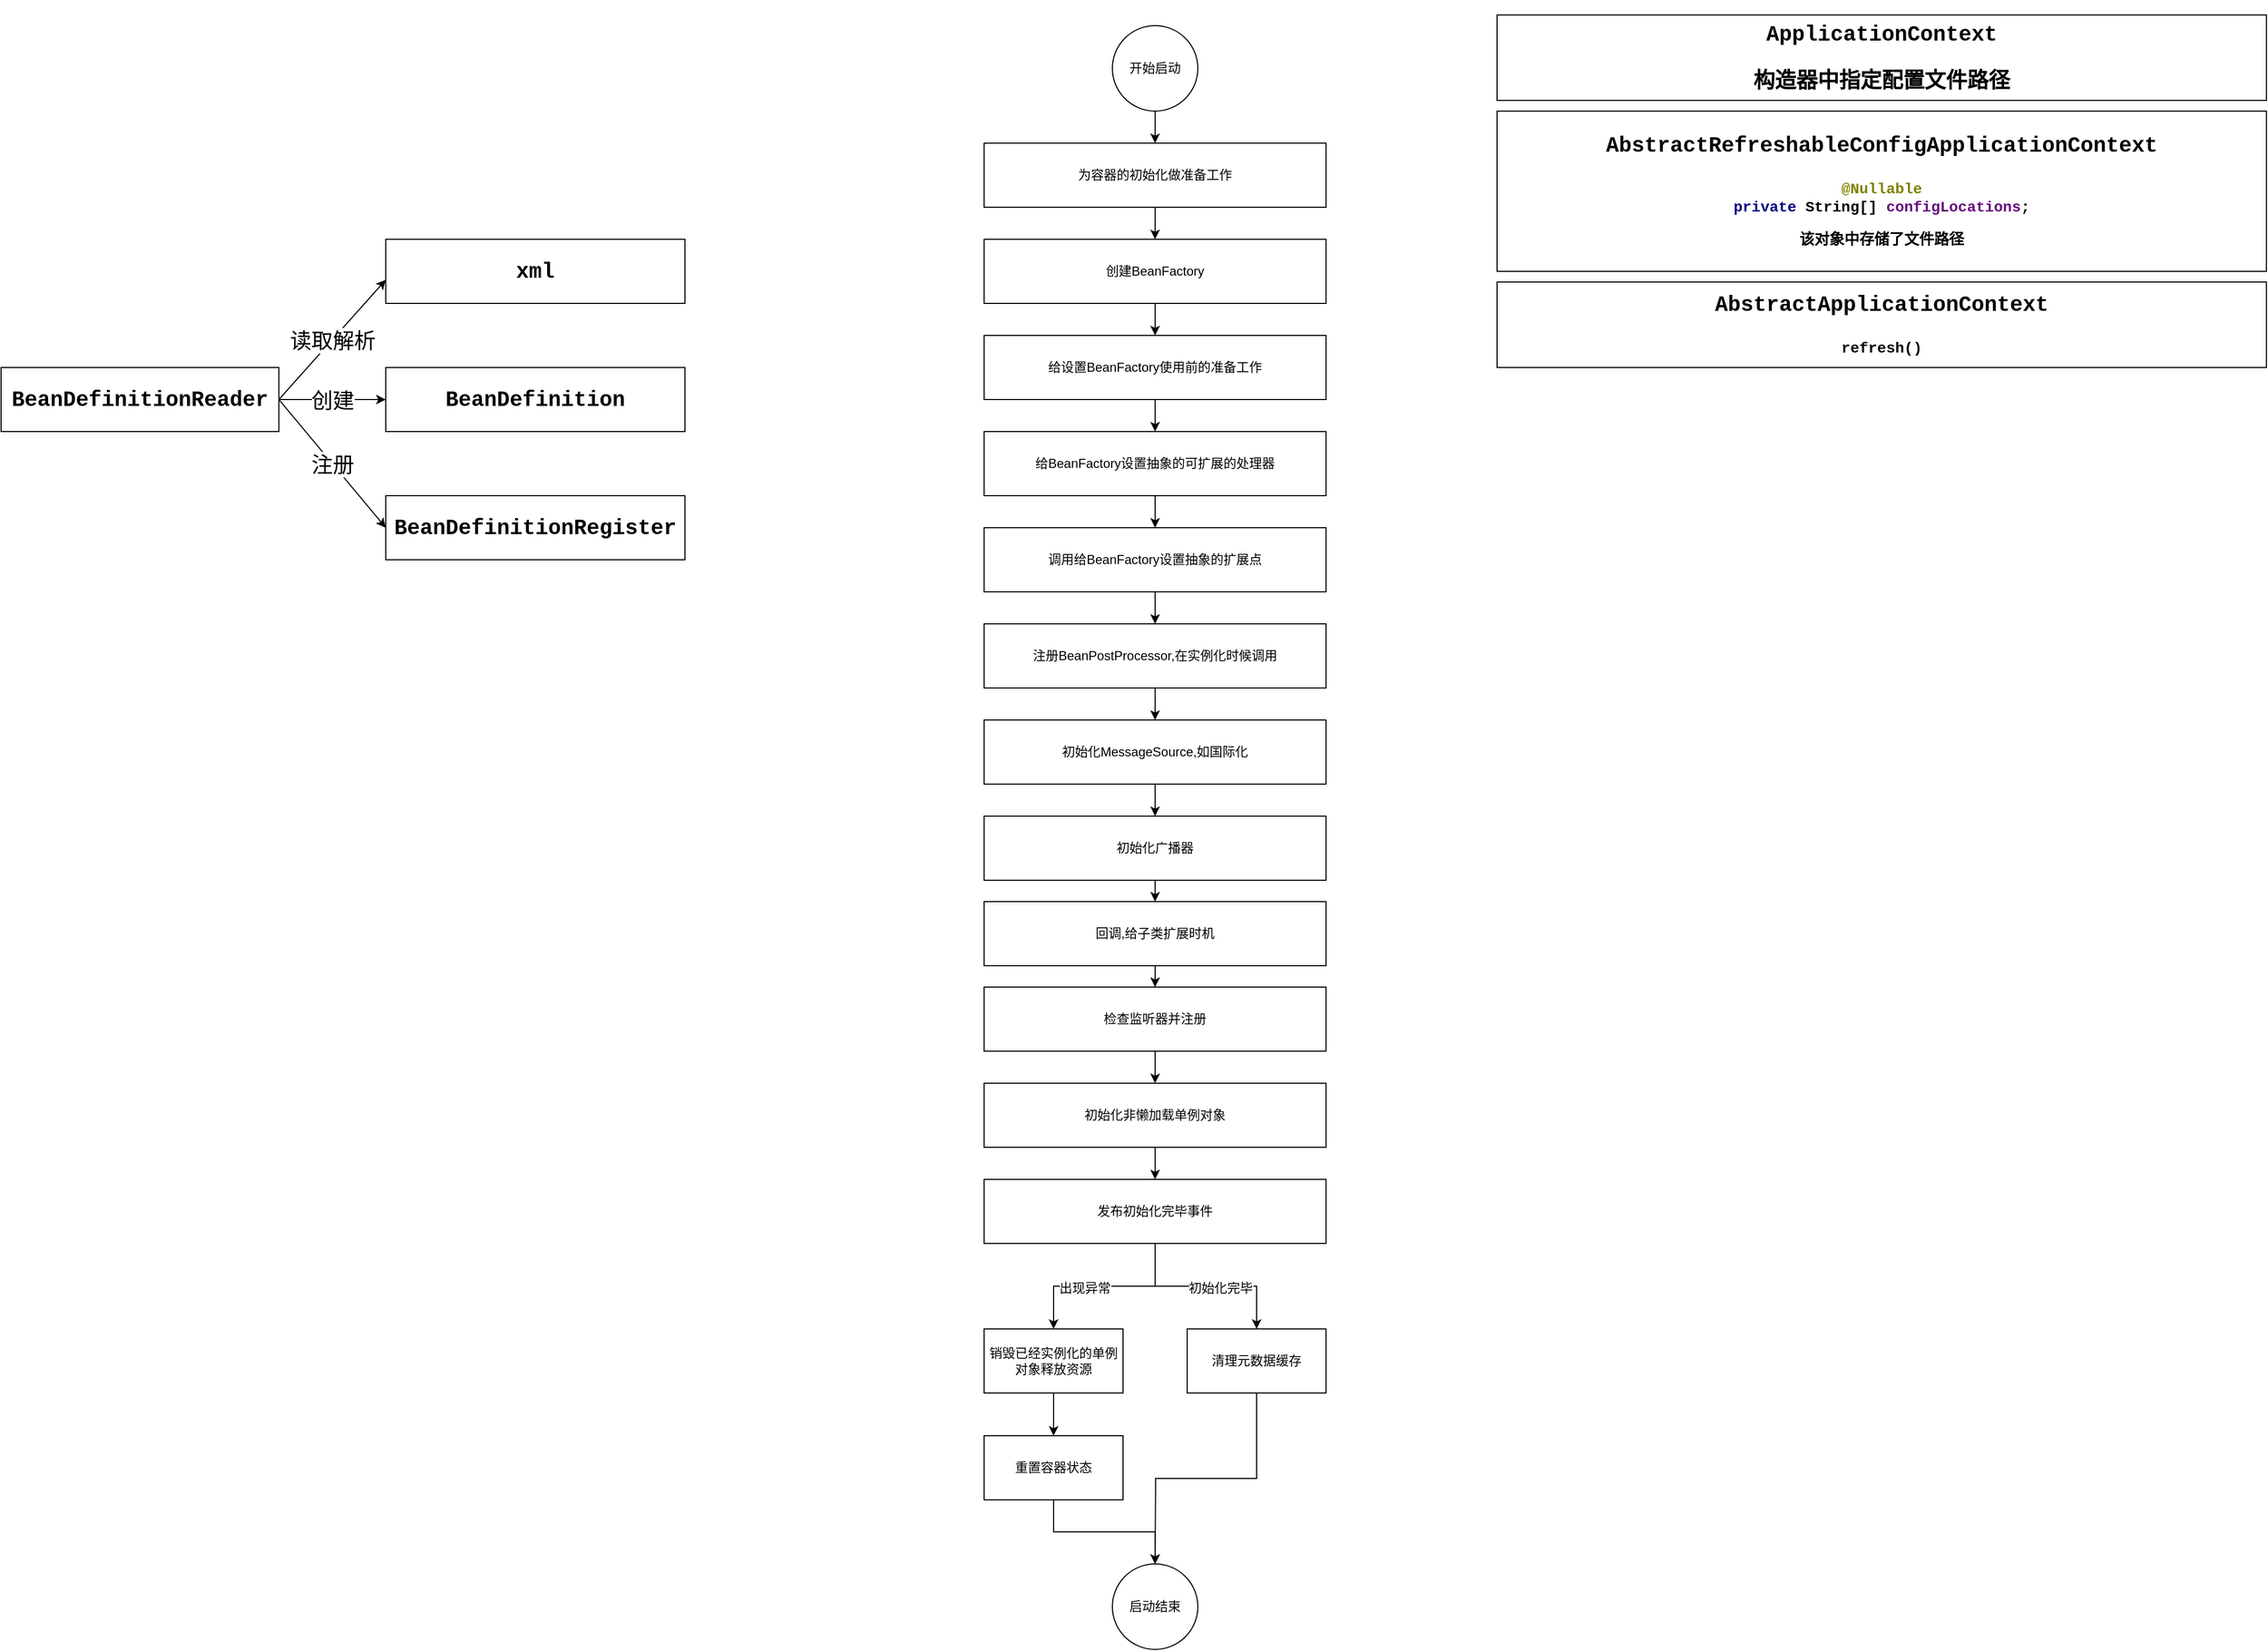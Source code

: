 <mxfile version="11.1.4" type="device"><diagram id="8HdPPavlg0hs8LvCiRic" name="Page-1"><mxGraphModel dx="1913" dy="808" grid="1" gridSize="10" guides="1" tooltips="1" connect="1" arrows="1" fold="1" page="1" pageScale="1" pageWidth="827" pageHeight="1169" background="#ffffff" math="0" shadow="0"><root><mxCell id="0"/><mxCell id="1" parent="0"/><mxCell id="2" value="开始启动" style="ellipse;whiteSpace=wrap;html=1;aspect=fixed;fontSize=12;" parent="1" vertex="1"><mxGeometry x="360" y="40" width="80" height="80" as="geometry"/></mxCell><mxCell id="10" value="启动结束" style="ellipse;whiteSpace=wrap;html=1;aspect=fixed;fontSize=12;" parent="1" vertex="1"><mxGeometry x="360" y="1480" width="80" height="80" as="geometry"/></mxCell><mxCell id="14" value="" style="edgeStyle=orthogonalEdgeStyle;rounded=0;html=1;jettySize=auto;orthogonalLoop=1;fontSize=12;" parent="1" source="5" target="13" edge="1"><mxGeometry relative="1" as="geometry"/></mxCell><mxCell id="5" value="为容器的初始化做准备工作" style="rounded=0;whiteSpace=wrap;html=1;fontSize=12;" parent="1" vertex="1"><mxGeometry x="240" y="150" width="320" height="60" as="geometry"/></mxCell><mxCell id="16" value="" style="edgeStyle=orthogonalEdgeStyle;rounded=0;html=1;jettySize=auto;orthogonalLoop=1;fontSize=12;" parent="1" source="13" target="15" edge="1"><mxGeometry relative="1" as="geometry"/></mxCell><mxCell id="13" value="创建BeanFactory" style="rounded=0;whiteSpace=wrap;html=1;fontSize=12;" parent="1" vertex="1"><mxGeometry x="240" y="240" width="320" height="60" as="geometry"/></mxCell><mxCell id="18" value="" style="edgeStyle=orthogonalEdgeStyle;rounded=0;html=1;jettySize=auto;orthogonalLoop=1;fontSize=12;" parent="1" source="15" target="17" edge="1"><mxGeometry relative="1" as="geometry"/></mxCell><mxCell id="15" value="&lt;span&gt;给设置BeanFactory使用前的准备工作&lt;/span&gt;" style="rounded=0;whiteSpace=wrap;html=1;fontSize=12;" parent="1" vertex="1"><mxGeometry x="240" y="330" width="320" height="60" as="geometry"/></mxCell><mxCell id="20" value="" style="edgeStyle=orthogonalEdgeStyle;rounded=0;html=1;jettySize=auto;orthogonalLoop=1;fontSize=12;" parent="1" source="17" target="19" edge="1"><mxGeometry relative="1" as="geometry"/></mxCell><mxCell id="17" value="&lt;div&gt;&lt;/div&gt;给BeanFactory设置抽象的可扩展的处理器&lt;br&gt;" style="rounded=0;whiteSpace=wrap;html=1;fontSize=12;" parent="1" vertex="1"><mxGeometry x="240" y="420" width="320" height="60" as="geometry"/></mxCell><mxCell id="22" value="" style="edgeStyle=orthogonalEdgeStyle;rounded=0;html=1;jettySize=auto;orthogonalLoop=1;fontSize=12;" parent="1" source="19" target="21" edge="1"><mxGeometry relative="1" as="geometry"/></mxCell><mxCell id="19" value="&lt;div&gt;&lt;/div&gt;&lt;div&gt;&lt;/div&gt;调用给BeanFactory设置抽象的扩展点&lt;br&gt;" style="rounded=0;whiteSpace=wrap;html=1;fontSize=12;" parent="1" vertex="1"><mxGeometry x="240" y="510" width="320" height="60" as="geometry"/></mxCell><mxCell id="24" value="" style="edgeStyle=orthogonalEdgeStyle;rounded=0;html=1;jettySize=auto;orthogonalLoop=1;fontSize=12;" parent="1" source="21" target="23" edge="1"><mxGeometry relative="1" as="geometry"/></mxCell><mxCell id="21" value="&lt;div&gt;&lt;/div&gt;&lt;div&gt;&lt;/div&gt;&lt;span&gt;注册BeanPostProcessor,在实例化时候调用&lt;/span&gt;&lt;br&gt;" style="rounded=0;whiteSpace=wrap;html=1;fontSize=12;" parent="1" vertex="1"><mxGeometry x="240" y="600" width="320" height="60" as="geometry"/></mxCell><mxCell id="26" value="" style="edgeStyle=orthogonalEdgeStyle;rounded=0;html=1;jettySize=auto;orthogonalLoop=1;fontSize=12;" parent="1" source="23" target="25" edge="1"><mxGeometry relative="1" as="geometry"/></mxCell><mxCell id="23" value="&lt;div&gt;&lt;/div&gt;&lt;div&gt;&lt;/div&gt;&lt;span&gt;初始化MessageSource,如国际化&lt;/span&gt;&lt;br&gt;" style="rounded=0;whiteSpace=wrap;html=1;fontSize=12;" parent="1" vertex="1"><mxGeometry x="240" y="690" width="320" height="60" as="geometry"/></mxCell><mxCell id="28" value="" style="edgeStyle=orthogonalEdgeStyle;rounded=0;html=1;jettySize=auto;orthogonalLoop=1;fontSize=12;" parent="1" source="25" target="27" edge="1"><mxGeometry relative="1" as="geometry"/></mxCell><mxCell id="25" value="&lt;div&gt;&lt;/div&gt;&lt;div&gt;&lt;/div&gt;&lt;span&gt;初始化广播器&lt;/span&gt;&lt;br&gt;" style="rounded=0;whiteSpace=wrap;html=1;fontSize=12;" parent="1" vertex="1"><mxGeometry x="240" y="780" width="320" height="60" as="geometry"/></mxCell><mxCell id="30" value="" style="edgeStyle=orthogonalEdgeStyle;rounded=0;html=1;jettySize=auto;orthogonalLoop=1;fontSize=12;" parent="1" source="27" target="29" edge="1"><mxGeometry relative="1" as="geometry"/></mxCell><mxCell id="27" value="&lt;div&gt;&lt;/div&gt;&lt;div&gt;&lt;/div&gt;&lt;span&gt;回调,给子类扩展时机&lt;/span&gt;&lt;br&gt;" style="rounded=0;whiteSpace=wrap;html=1;fontSize=12;" parent="1" vertex="1"><mxGeometry x="240" y="860" width="320" height="60" as="geometry"/></mxCell><mxCell id="33" value="" style="edgeStyle=orthogonalEdgeStyle;rounded=0;html=1;jettySize=auto;orthogonalLoop=1;fontSize=12;" parent="1" source="29" target="32" edge="1"><mxGeometry relative="1" as="geometry"/></mxCell><mxCell id="29" value="&lt;div&gt;&lt;/div&gt;&lt;div&gt;&lt;/div&gt;&lt;span&gt;检查监听器并注册&lt;/span&gt;&lt;br&gt;" style="rounded=0;whiteSpace=wrap;html=1;fontSize=12;" parent="1" vertex="1"><mxGeometry x="240" y="940" width="320" height="60" as="geometry"/></mxCell><mxCell id="35" value="" style="edgeStyle=orthogonalEdgeStyle;rounded=0;html=1;jettySize=auto;orthogonalLoop=1;fontSize=12;" parent="1" source="32" target="34" edge="1"><mxGeometry relative="1" as="geometry"/></mxCell><mxCell id="32" value="&lt;div&gt;&lt;/div&gt;&lt;div&gt;&lt;/div&gt;&lt;span&gt;初始化非懒加载单例对象&lt;/span&gt;&lt;br&gt;" style="rounded=0;whiteSpace=wrap;html=1;fontSize=12;" parent="1" vertex="1"><mxGeometry x="240" y="1030" width="320" height="60" as="geometry"/></mxCell><mxCell id="37" value="" style="edgeStyle=orthogonalEdgeStyle;rounded=0;html=1;jettySize=auto;orthogonalLoop=1;fontSize=12;" parent="1" source="34" target="36" edge="1"><mxGeometry relative="1" as="geometry"/></mxCell><mxCell id="41" value="出现异常" style="text;html=1;resizable=0;points=[];align=center;verticalAlign=middle;labelBackgroundColor=#ffffff;fontSize=12;" parent="37" vertex="1" connectable="0"><mxGeometry x="0.211" y="2" relative="1" as="geometry"><mxPoint as="offset"/></mxGeometry></mxCell><mxCell id="39" style="edgeStyle=orthogonalEdgeStyle;rounded=0;html=1;exitX=0.5;exitY=1;entryX=0.5;entryY=0;jettySize=auto;orthogonalLoop=1;fontSize=12;" parent="1" source="34" target="38" edge="1"><mxGeometry relative="1" as="geometry"/></mxCell><mxCell id="40" value="初始化完毕" style="text;html=1;resizable=0;points=[];align=center;verticalAlign=middle;labelBackgroundColor=#ffffff;fontSize=12;" parent="39" vertex="1" connectable="0"><mxGeometry x="0.154" y="-2" relative="1" as="geometry"><mxPoint as="offset"/></mxGeometry></mxCell><mxCell id="34" value="&lt;div&gt;&lt;/div&gt;&lt;div&gt;&lt;/div&gt;&lt;span&gt;发布初始化完毕事件&lt;/span&gt;&lt;br&gt;" style="rounded=0;whiteSpace=wrap;html=1;fontSize=12;" parent="1" vertex="1"><mxGeometry x="240" y="1120" width="320" height="60" as="geometry"/></mxCell><mxCell id="43" value="" style="edgeStyle=orthogonalEdgeStyle;rounded=0;html=1;jettySize=auto;orthogonalLoop=1;fontSize=12;" parent="1" source="36" target="42" edge="1"><mxGeometry relative="1" as="geometry"/></mxCell><mxCell id="36" value="&lt;div&gt;&lt;/div&gt;&lt;div&gt;&lt;/div&gt;&lt;span&gt;销毁已经实例化的单例对象释放资源&lt;/span&gt;&lt;br&gt;" style="rounded=0;whiteSpace=wrap;html=1;fontSize=12;" parent="1" vertex="1"><mxGeometry x="240" y="1260" width="130" height="60" as="geometry"/></mxCell><mxCell id="44" style="edgeStyle=orthogonalEdgeStyle;rounded=0;html=1;exitX=0.5;exitY=1;entryX=0.5;entryY=0;jettySize=auto;orthogonalLoop=1;fontSize=12;" parent="1" source="42" target="10" edge="1"><mxGeometry relative="1" as="geometry"/></mxCell><mxCell id="42" value="&lt;div&gt;&lt;/div&gt;&lt;div&gt;&lt;/div&gt;&lt;span&gt;重置容器状态&lt;/span&gt;&lt;br&gt;" style="rounded=0;whiteSpace=wrap;html=1;fontSize=12;" parent="1" vertex="1"><mxGeometry x="240" y="1360" width="130" height="60" as="geometry"/></mxCell><mxCell id="12" value="" style="edgeStyle=orthogonalEdgeStyle;rounded=0;html=1;jettySize=auto;orthogonalLoop=1;fontSize=12;" parent="1" source="2" target="5" edge="1"><mxGeometry relative="1" as="geometry"><mxPoint x="400" y="120" as="sourcePoint"/><mxPoint x="400" y="200" as="targetPoint"/></mxGeometry></mxCell><mxCell id="45" style="edgeStyle=orthogonalEdgeStyle;rounded=0;html=1;exitX=0.5;exitY=1;jettySize=auto;orthogonalLoop=1;fontSize=12;" parent="1" source="38" edge="1"><mxGeometry relative="1" as="geometry"><mxPoint x="400" y="1480" as="targetPoint"/></mxGeometry></mxCell><mxCell id="38" value="&lt;div&gt;&lt;/div&gt;&lt;div&gt;&lt;/div&gt;&lt;span&gt;清理元数据缓存&lt;/span&gt;&lt;br&gt;" style="rounded=0;whiteSpace=wrap;html=1;fontSize=12;" parent="1" vertex="1"><mxGeometry x="430" y="1260" width="130" height="60" as="geometry"/></mxCell><mxCell id="9Fm4aBFN2gZGuWMp6Fjw-45" value="&lt;pre style=&quot;background-color: rgb(255 , 255 , 255) ; font-family: &amp;#34;courier new&amp;#34; ; font-size: 20px&quot;&gt;AbstractRefreshableConfigApplicationContext&lt;/pre&gt;&lt;pre style=&quot;background-color: rgb(255 , 255 , 255) ; font-family: &amp;#34;courier new&amp;#34; ; font-size: 20px&quot;&gt;&lt;pre style=&quot;font-family: &amp;#34;courier new&amp;#34; ; font-size: 10.5pt&quot;&gt;&lt;span style=&quot;color: #808000&quot;&gt;@Nullable&lt;br&gt;&lt;/span&gt;&lt;span style=&quot;color: rgb(0 , 0 , 128)&quot;&gt;private &lt;/span&gt;String[] &lt;span style=&quot;color: rgb(102 , 14 , 122)&quot;&gt;configLocations&lt;/span&gt;;&lt;/pre&gt;&lt;pre style=&quot;font-family: &amp;#34;courier new&amp;#34; ; font-size: 10.5pt&quot;&gt;该对象中存储了文件路径&lt;/pre&gt;&lt;/pre&gt;" style="rounded=0;whiteSpace=wrap;html=1;fontSize=20;fontStyle=1" vertex="1" parent="1"><mxGeometry x="720" y="120" width="720" height="150" as="geometry"/></mxCell><mxCell id="9Fm4aBFN2gZGuWMp6Fjw-46" value="&lt;pre style=&quot;background-color: rgb(255 , 255 , 255) ; font-family: &amp;#34;courier new&amp;#34; ; font-size: 20px&quot;&gt;ApplicationContext&lt;/pre&gt;&lt;pre style=&quot;background-color: rgb(255 , 255 , 255) ; font-family: &amp;#34;courier new&amp;#34; ; font-size: 20px&quot;&gt;构造器中指定配置文件路径&lt;/pre&gt;" style="rounded=0;whiteSpace=wrap;html=1;fontSize=20;fontStyle=1" vertex="1" parent="1"><mxGeometry x="720" y="30" width="720" height="80" as="geometry"/></mxCell><mxCell id="9Fm4aBFN2gZGuWMp6Fjw-47" value="&lt;pre style=&quot;background-color: rgb(255 , 255 , 255) ; font-family: &amp;#34;courier new&amp;#34; ; font-size: 20px&quot;&gt;AbstractApplicationContext&lt;/pre&gt;&lt;pre style=&quot;background-color: rgb(255 , 255 , 255) ; font-family: &amp;#34;courier new&amp;#34; ; font-size: 20px&quot;&gt;&lt;pre style=&quot;font-family: &amp;#34;courier new&amp;#34; ; font-size: 10.5pt&quot;&gt;refresh()&lt;/pre&gt;&lt;/pre&gt;" style="rounded=0;whiteSpace=wrap;html=1;fontSize=20;fontStyle=1" vertex="1" parent="1"><mxGeometry x="720" y="280" width="720" height="80" as="geometry"/></mxCell><mxCell id="9Fm4aBFN2gZGuWMp6Fjw-48" value="&lt;pre style=&quot;background-color: rgb(255, 255, 255); font-family: &amp;quot;courier new&amp;quot;; font-size: 20px;&quot;&gt;BeanDefinitionReader&lt;/pre&gt;" style="rounded=0;whiteSpace=wrap;html=1;fontSize=20;fontStyle=1" vertex="1" parent="1"><mxGeometry x="-680" y="360" width="260" height="60" as="geometry"/></mxCell><mxCell id="9Fm4aBFN2gZGuWMp6Fjw-49" value="&lt;pre style=&quot;background-color: rgb(255 , 255 , 255) ; font-family: &amp;#34;courier new&amp;#34; ; font-size: 20px&quot;&gt;xml&lt;/pre&gt;" style="rounded=0;whiteSpace=wrap;html=1;fontSize=20;fontStyle=1" vertex="1" parent="1"><mxGeometry x="-320" y="240" width="280" height="60" as="geometry"/></mxCell><mxCell id="9Fm4aBFN2gZGuWMp6Fjw-50" value="&lt;pre style=&quot;background-color: rgb(255 , 255 , 255) ; font-family: &amp;#34;courier new&amp;#34; ; font-size: 20px&quot;&gt;BeanDefinition&lt;/pre&gt;" style="rounded=0;whiteSpace=wrap;html=1;fontSize=20;fontStyle=1" vertex="1" parent="1"><mxGeometry x="-320" y="360" width="280" height="60" as="geometry"/></mxCell><mxCell id="9Fm4aBFN2gZGuWMp6Fjw-51" value="&lt;pre style=&quot;background-color: rgb(255 , 255 , 255) ; font-family: &amp;#34;courier new&amp;#34; ; font-size: 20px&quot;&gt;BeanDefinitionRegister&lt;/pre&gt;" style="rounded=0;whiteSpace=wrap;html=1;fontSize=20;fontStyle=1" vertex="1" parent="1"><mxGeometry x="-320" y="480" width="280" height="60" as="geometry"/></mxCell><mxCell id="9Fm4aBFN2gZGuWMp6Fjw-52" value="读取解析" style="endArrow=classic;html=1;fontSize=20;entryX=0;entryY=0.633;entryDx=0;entryDy=0;entryPerimeter=0;exitX=1;exitY=0.5;exitDx=0;exitDy=0;" edge="1" parent="1" source="9Fm4aBFN2gZGuWMp6Fjw-48" target="9Fm4aBFN2gZGuWMp6Fjw-49"><mxGeometry width="50" height="50" relative="1" as="geometry"><mxPoint x="-390" y="370" as="sourcePoint"/><mxPoint x="-340" y="320" as="targetPoint"/></mxGeometry></mxCell><mxCell id="9Fm4aBFN2gZGuWMp6Fjw-53" value="创建" style="endArrow=classic;html=1;fontSize=20;entryX=0;entryY=0.5;entryDx=0;entryDy=0;exitX=1;exitY=0.5;exitDx=0;exitDy=0;" edge="1" parent="1" source="9Fm4aBFN2gZGuWMp6Fjw-48" target="9Fm4aBFN2gZGuWMp6Fjw-50"><mxGeometry width="50" height="50" relative="1" as="geometry"><mxPoint x="-410" y="400" as="sourcePoint"/><mxPoint x="-310" y="287.98" as="targetPoint"/></mxGeometry></mxCell><mxCell id="9Fm4aBFN2gZGuWMp6Fjw-54" value="注册" style="endArrow=classic;html=1;fontSize=20;entryX=0;entryY=0.5;entryDx=0;entryDy=0;exitX=1;exitY=0.5;exitDx=0;exitDy=0;" edge="1" parent="1" source="9Fm4aBFN2gZGuWMp6Fjw-48" target="9Fm4aBFN2gZGuWMp6Fjw-51"><mxGeometry width="50" height="50" relative="1" as="geometry"><mxPoint x="-410" y="400" as="sourcePoint"/><mxPoint x="-310" y="400" as="targetPoint"/></mxGeometry></mxCell></root></mxGraphModel></diagram></mxfile>